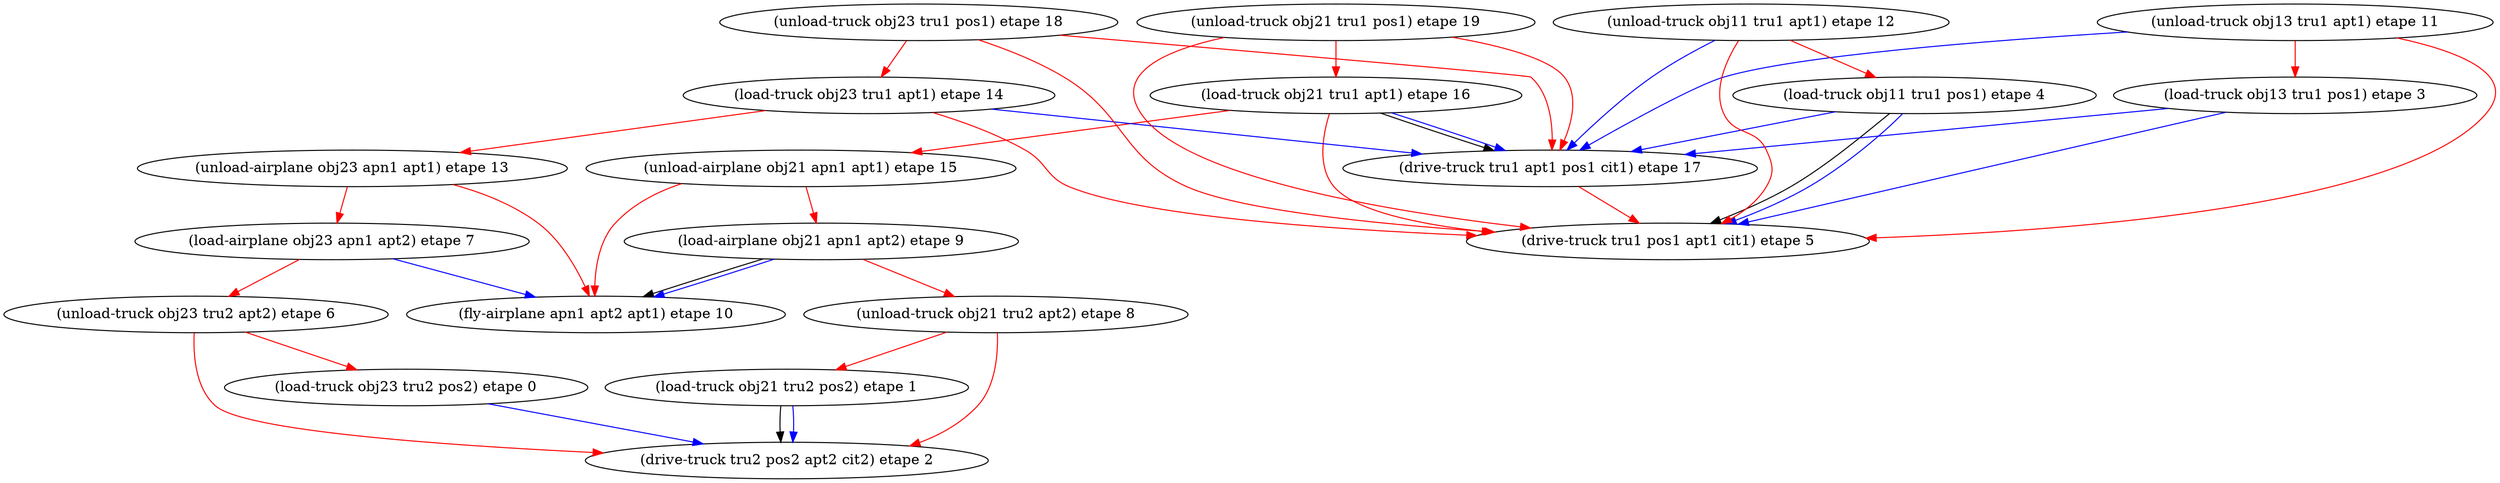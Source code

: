 digraph D { 
"(load-truck obj21 tru2 pos2) etape 1" -> "(drive-truck tru2 pos2 apt2 cit2) etape 2";
"(load-truck obj11 tru1 pos1) etape 4" -> "(drive-truck tru1 pos1 apt1 cit1) etape 5";
"(load-airplane obj21 apn1 apt2) etape 9" -> "(fly-airplane apn1 apt2 apt1) etape 10";
"(load-truck obj21 tru1 apt1) etape 16" -> "(drive-truck tru1 apt1 pos1 cit1) etape 17";
edge [color=red];
"(unload-truck obj23 tru2 apt2) etape 6" -> "(load-truck obj23 tru2 pos2) etape 0";
edge [color=red];
"(unload-truck obj21 tru2 apt2) etape 8" -> "(load-truck obj21 tru2 pos2) etape 1";
edge [color=blue];
"(load-truck obj23 tru2 pos2) etape 0" -> "(drive-truck tru2 pos2 apt2 cit2) etape 2";
edge [color=blue];
"(load-truck obj21 tru2 pos2) etape 1" -> "(drive-truck tru2 pos2 apt2 cit2) etape 2";
edge [color=red];
"(unload-truck obj23 tru2 apt2) etape 6" -> "(drive-truck tru2 pos2 apt2 cit2) etape 2";
edge [color=red];
"(unload-truck obj21 tru2 apt2) etape 8" -> "(drive-truck tru2 pos2 apt2 cit2) etape 2";
edge [color=red];
"(unload-truck obj13 tru1 apt1) etape 11" -> "(load-truck obj13 tru1 pos1) etape 3";
edge [color=red];
"(unload-truck obj11 tru1 apt1) etape 12" -> "(load-truck obj11 tru1 pos1) etape 4";
edge [color=blue];
"(load-truck obj13 tru1 pos1) etape 3" -> "(drive-truck tru1 pos1 apt1 cit1) etape 5";
edge [color=blue];
"(load-truck obj11 tru1 pos1) etape 4" -> "(drive-truck tru1 pos1 apt1 cit1) etape 5";
edge [color=red];
"(unload-truck obj13 tru1 apt1) etape 11" -> "(drive-truck tru1 pos1 apt1 cit1) etape 5";
edge [color=red];
"(unload-truck obj11 tru1 apt1) etape 12" -> "(drive-truck tru1 pos1 apt1 cit1) etape 5";
edge [color=red];
"(load-truck obj23 tru1 apt1) etape 14" -> "(drive-truck tru1 pos1 apt1 cit1) etape 5";
edge [color=red];
"(load-truck obj21 tru1 apt1) etape 16" -> "(drive-truck tru1 pos1 apt1 cit1) etape 5";
edge [color=red];
"(drive-truck tru1 apt1 pos1 cit1) etape 17" -> "(drive-truck tru1 pos1 apt1 cit1) etape 5";
edge [color=red];
"(unload-truck obj23 tru1 pos1) etape 18" -> "(drive-truck tru1 pos1 apt1 cit1) etape 5";
edge [color=red];
"(unload-truck obj21 tru1 pos1) etape 19" -> "(drive-truck tru1 pos1 apt1 cit1) etape 5";
edge [color=red];
"(load-airplane obj23 apn1 apt2) etape 7" -> "(unload-truck obj23 tru2 apt2) etape 6";
edge [color=red];
"(unload-airplane obj23 apn1 apt1) etape 13" -> "(load-airplane obj23 apn1 apt2) etape 7";
edge [color=red];
"(load-airplane obj21 apn1 apt2) etape 9" -> "(unload-truck obj21 tru2 apt2) etape 8";
edge [color=red];
"(unload-airplane obj21 apn1 apt1) etape 15" -> "(load-airplane obj21 apn1 apt2) etape 9";
edge [color=blue];
"(load-airplane obj23 apn1 apt2) etape 7" -> "(fly-airplane apn1 apt2 apt1) etape 10";
edge [color=blue];
"(load-airplane obj21 apn1 apt2) etape 9" -> "(fly-airplane apn1 apt2 apt1) etape 10";
edge [color=red];
"(unload-airplane obj23 apn1 apt1) etape 13" -> "(fly-airplane apn1 apt2 apt1) etape 10";
edge [color=red];
"(unload-airplane obj21 apn1 apt1) etape 15" -> "(fly-airplane apn1 apt2 apt1) etape 10";
edge [color=red];
"(load-truck obj23 tru1 apt1) etape 14" -> "(unload-airplane obj23 apn1 apt1) etape 13";
edge [color=red];
"(unload-truck obj23 tru1 pos1) etape 18" -> "(load-truck obj23 tru1 apt1) etape 14";
edge [color=red];
"(load-truck obj21 tru1 apt1) etape 16" -> "(unload-airplane obj21 apn1 apt1) etape 15";
edge [color=red];
"(unload-truck obj21 tru1 pos1) etape 19" -> "(load-truck obj21 tru1 apt1) etape 16";
edge [color=blue];
"(load-truck obj13 tru1 pos1) etape 3" -> "(drive-truck tru1 apt1 pos1 cit1) etape 17";
edge [color=blue];
"(load-truck obj11 tru1 pos1) etape 4" -> "(drive-truck tru1 apt1 pos1 cit1) etape 17";
edge [color=blue];
"(unload-truck obj13 tru1 apt1) etape 11" -> "(drive-truck tru1 apt1 pos1 cit1) etape 17";
edge [color=blue];
"(unload-truck obj11 tru1 apt1) etape 12" -> "(drive-truck tru1 apt1 pos1 cit1) etape 17";
edge [color=blue];
"(load-truck obj23 tru1 apt1) etape 14" -> "(drive-truck tru1 apt1 pos1 cit1) etape 17";
edge [color=blue];
"(load-truck obj21 tru1 apt1) etape 16" -> "(drive-truck tru1 apt1 pos1 cit1) etape 17";
edge [color=red];
"(unload-truck obj23 tru1 pos1) etape 18" -> "(drive-truck tru1 apt1 pos1 cit1) etape 17";
edge [color=red];
"(unload-truck obj21 tru1 pos1) etape 19" -> "(drive-truck tru1 apt1 pos1 cit1) etape 17";
edge [color=red];
} 